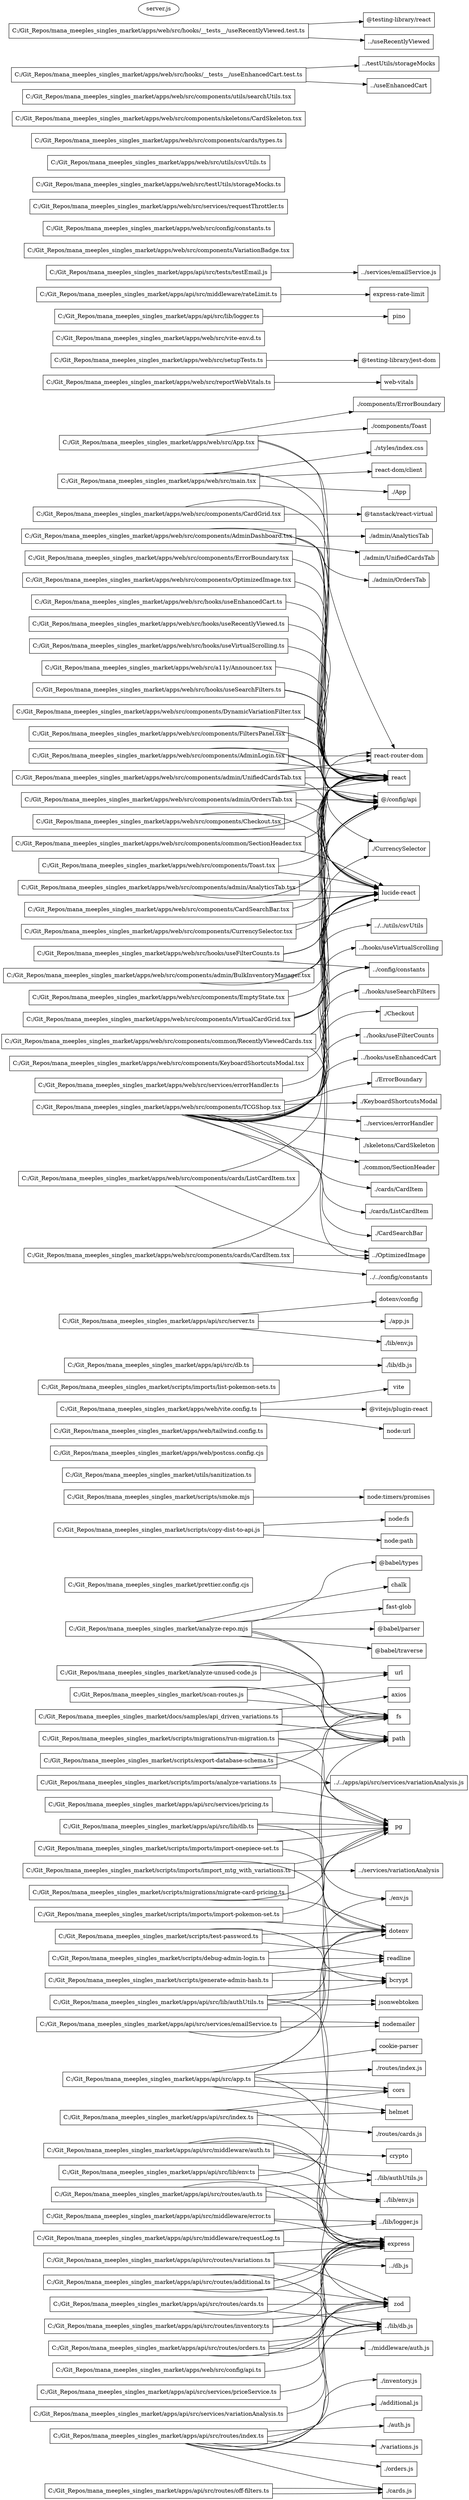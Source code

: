 digraph repo {
  rankdir=LR;
  n5383b0d [label="C:/Git_Repos/mana_meeples_singles_market/analyze-repo.mjs", shape=box];
  nccd [label="fs", shape=box];
  n346425 [label="path", shape=box];
  nfb9f9849 [label="fast-glob", shape=box];
  n4e76ce24 [label="@babel/parser", shape=box];
  n91f26a37 [label="@babel/traverse", shape=box];
  ne1c2f1d4 [label="@babel/types", shape=box];
  n5a3d71b [label="chalk", shape=box];
  n763e5ac6 [label="C:/Git_Repos/mana_meeples_singles_market/analyze-unused-code.js", shape=box];
  n1c56f [label="url", shape=box];
  n44c10a89 [label="C:/Git_Repos/mana_meeples_singles_market/prettier.config.cjs", shape=box];
  n64f6994f [label="C:/Git_Repos/mana_meeples_singles_market/scan-routes.js", shape=box];
  nb1fecaa7 [label="C:/Git_Repos/mana_meeples_singles_market/scripts/copy-dist-to-api.js", shape=box];
  n7e076145 [label="node:fs", shape=box];
  n19b87a9d [label="node:path", shape=box];
  n50a277f5 [label="C:/Git_Repos/mana_meeples_singles_market/scripts/debug-admin-login.ts", shape=box];
  nb0f71304 [label="dotenv", shape=box];
  nace3aa4c [label="bcrypt", shape=box];
  ncc554e8a [label="readline", shape=box];
  n3cad11a [label="C:/Git_Repos/mana_meeples_singles_market/scripts/export-database-schema.ts", shape=box];
  ndf7 [label="pg", shape=box];
  nf21783a2 [label="C:/Git_Repos/mana_meeples_singles_market/scripts/generate-admin-hash.ts", shape=box];
  n54325be [label="C:/Git_Repos/mana_meeples_singles_market/scripts/smoke.mjs", shape=box];
  n65c6c061 [label="node:timers/promises", shape=box];
  n8cb617d0 [label="C:/Git_Repos/mana_meeples_singles_market/scripts/test-password.ts", shape=box];
  n14deb7c4 [label="C:/Git_Repos/mana_meeples_singles_market/utils/sanitization.ts", shape=box];
  ndae7ff91 [label="C:/Git_Repos/mana_meeples_singles_market/apps/web/postcss.config.cjs", shape=box];
  nff12907b [label="C:/Git_Repos/mana_meeples_singles_market/apps/web/tailwind.config.ts", shape=box];
  n2609d487 [label="C:/Git_Repos/mana_meeples_singles_market/apps/web/vite.config.ts", shape=box];
  n373c64 [label="vite", shape=box];
  n7ab93447 [label="@vitejs/plugin-react", shape=box];
  n42e4fff7 [label="node:url", shape=box];
  n88201cbf [label="C:/Git_Repos/mana_meeples_singles_market/docs/samples/api_driven_variations.ts", shape=box];
  n58f0c76 [label="axios", shape=box];
  n91908c92 [label="C:/Git_Repos/mana_meeples_singles_market/scripts/imports/analyze-variations.ts", shape=box];
  n35df80bc [label="../../apps/api/src/services/variationAnalysis.js", shape=box];
  nab97be62 [label="C:/Git_Repos/mana_meeples_singles_market/scripts/imports/import-onepiece-set.ts", shape=box];
  nb61e21d3 [label="C:/Git_Repos/mana_meeples_singles_market/scripts/imports/import-pokemon-set.ts", shape=box];
  n83aba73 [label="C:/Git_Repos/mana_meeples_singles_market/scripts/imports/import_mtg_with_variations.ts", shape=box];
  n2c70644d [label="../services/variationAnalysis", shape=box];
  n831bc96d [label="C:/Git_Repos/mana_meeples_singles_market/scripts/imports/list-pokemon-sets.ts", shape=box];
  n2e829851 [label="C:/Git_Repos/mana_meeples_singles_market/scripts/migrations/migrate-card-pricing.ts", shape=box];
  n43721b92 [label="C:/Git_Repos/mana_meeples_singles_market/scripts/migrations/run-migration.ts", shape=box];
  nacc77157 [label="C:/Git_Repos/mana_meeples_singles_market/apps/api/src/app.ts", shape=box];
  nb1fa8f70 [label="express", shape=box];
  nb73a046d [label="helmet", shape=box];
  n2eafad [label="cors", shape=box];
  n1999e3a8 [label="cookie-parser", shape=box];
  n140b0529 [label="./routes/index.js", shape=box];
  ndf7dca4 [label="C:/Git_Repos/mana_meeples_singles_market/apps/api/src/db.ts", shape=box];
  n58d3080e [label="./lib/db.js", shape=box];
  n5c7b2a46 [label="C:/Git_Repos/mana_meeples_singles_market/apps/api/src/index.ts", shape=box];
  nce670f8 [label="./routes/cards.js", shape=box];
  n5757a53f [label="C:/Git_Repos/mana_meeples_singles_market/apps/api/src/server.ts", shape=box];
  n5686a4ad [label="dotenv/config", shape=box];
  nc9ef137 [label="./app.js", shape=box];
  nc40bc535 [label="./lib/env.js", shape=box];
  nce1d9c1b [label="C:/Git_Repos/mana_meeples_singles_market/apps/web/src/App.tsx", shape=box];
  n675d97f [label="react", shape=box];
  n983fc1cc [label="react-router-dom", shape=box];
  n908c41ba [label="./components/ErrorBoundary", shape=box];
  n68dd298f [label="./components/Toast", shape=box];
  nae404a55 [label="C:/Git_Repos/mana_meeples_singles_market/apps/web/src/main.tsx", shape=box];
  nb7813e46 [label="react-dom/client", shape=box];
  n29e98a0 [label="./App", shape=box];
  n238f69bb [label="./styles/index.css", shape=box];
  nb52c8f37 [label="C:/Git_Repos/mana_meeples_singles_market/apps/web/src/reportWebVitals.ts", shape=box];
  ned28aa80 [label="web-vitals", shape=box];
  n320f9778 [label="C:/Git_Repos/mana_meeples_singles_market/apps/web/src/setupTests.ts", shape=box];
  n90deba02 [label="@testing-library/jest-dom", shape=box];
  ncd287c62 [label="C:/Git_Repos/mana_meeples_singles_market/apps/web/src/vite-env.d.ts", shape=box];
  nb1669019 [label="C:/Git_Repos/mana_meeples_singles_market/apps/api/src/lib/authUtils.ts", shape=box];
  n89dd680d [label="jsonwebtoken", shape=box];
  n1358deeb [label="./env.js", shape=box];
  n215c2a1a [label="C:/Git_Repos/mana_meeples_singles_market/apps/api/src/lib/db.ts", shape=box];
  nca6c055 [label="C:/Git_Repos/mana_meeples_singles_market/apps/api/src/lib/env.ts", shape=box];
  n1d7cf [label="zod", shape=box];
  nfdbbc248 [label="C:/Git_Repos/mana_meeples_singles_market/apps/api/src/lib/logger.ts", shape=box];
  n34817a [label="pino", shape=box];
  n19f52873 [label="C:/Git_Repos/mana_meeples_singles_market/apps/api/src/middleware/auth.ts", shape=box];
  naf6ef0c1 [label="crypto", shape=box];
  n6ed5bd27 [label="../lib/authUtils.js", shape=box];
  n9f96f063 [label="../lib/env.js", shape=box];
  n2298bdf7 [label="C:/Git_Repos/mana_meeples_singles_market/apps/api/src/middleware/error.ts", shape=box];
  n5b30d94e [label="../lib/logger.js", shape=box];
  ne3a09b64 [label="C:/Git_Repos/mana_meeples_singles_market/apps/api/src/middleware/rateLimit.ts", shape=box];
  n2d7f5b0b [label="express-rate-limit", shape=box];
  nff3e7a46 [label="C:/Git_Repos/mana_meeples_singles_market/apps/api/src/middleware/requestLog.ts", shape=box];
  n997a484c [label="C:/Git_Repos/mana_meeples_singles_market/apps/api/src/routes/additional.ts", shape=box];
  nbabebf20 [label="../lib/db.js", shape=box];
  n17c05bab [label="C:/Git_Repos/mana_meeples_singles_market/apps/api/src/routes/auth.ts", shape=box];
  n8a8d1a84 [label="C:/Git_Repos/mana_meeples_singles_market/apps/api/src/routes/cards.ts", shape=box];
  n91b1aeb5 [label="C:/Git_Repos/mana_meeples_singles_market/apps/api/src/routes/index.ts", shape=box];
  n90194a6e [label="./auth.js", shape=box];
  n1d522875 [label="./cards.js", shape=box];
  nade27d16 [label="./variations.js", shape=box];
  n834a1451 [label="./orders.js", shape=box];
  nf9e03f5c [label="./inventory.js", shape=box];
  nd513984f [label="./additional.js", shape=box];
  n7c151ceb [label="C:/Git_Repos/mana_meeples_singles_market/apps/api/src/routes/inventory.ts", shape=box];
  na7c32e8a [label="C:/Git_Repos/mana_meeples_singles_market/apps/api/src/routes/off-filters.ts", shape=box];
  nbd6d3fce [label="C:/Git_Repos/mana_meeples_singles_market/apps/api/src/routes/orders.ts", shape=box];
  n3851d481 [label="../middleware/auth.js", shape=box];
  n72492d13 [label="C:/Git_Repos/mana_meeples_singles_market/apps/api/src/routes/variations.ts", shape=box];
  n81b6efaa [label="../db.js", shape=box];
  n4f2a8c8e [label="C:/Git_Repos/mana_meeples_singles_market/apps/api/src/services/emailService.ts", shape=box];
  n738e2526 [label="nodemailer", shape=box];
  nc89a7dfb [label="C:/Git_Repos/mana_meeples_singles_market/apps/api/src/services/priceService.ts", shape=box];
  ne7a33ded [label="C:/Git_Repos/mana_meeples_singles_market/apps/api/src/services/pricing.ts", shape=box];
  nc313b784 [label="C:/Git_Repos/mana_meeples_singles_market/apps/api/src/services/variationAnalysis.ts", shape=box];
  n102ef826 [label="C:/Git_Repos/mana_meeples_singles_market/apps/api/src/tests/testEmail.js", shape=box];
  ndbb9359c [label="../services/emailService.js", shape=box];
  n77abccee [label="C:/Git_Repos/mana_meeples_singles_market/apps/web/src/a11y/Announcer.tsx", shape=box];
  nc5a18298 [label="C:/Git_Repos/mana_meeples_singles_market/apps/web/src/components/AdminDashboard.tsx", shape=box];
  n59fa91e2 [label="lucide-react", shape=box];
  n73e512fc [label="@/config/api", shape=box];
  ne1f24ef1 [label="./CurrencySelector", shape=box];
  nb5633ae3 [label="./admin/UnifiedCardsTab", shape=box];
  n18a3afaf [label="./admin/OrdersTab", shape=box];
  nf21bc890 [label="./admin/AnalyticsTab", shape=box];
  nfbc5896d [label="C:/Git_Repos/mana_meeples_singles_market/apps/web/src/components/AdminLogin.tsx", shape=box];
  n24a3c289 [label="C:/Git_Repos/mana_meeples_singles_market/apps/web/src/components/CardGrid.tsx", shape=box];
  nc633a875 [label="@tanstack/react-virtual", shape=box];
  n50d4225e [label="C:/Git_Repos/mana_meeples_singles_market/apps/web/src/components/CardSearchBar.tsx", shape=box];
  n4d38b559 [label="C:/Git_Repos/mana_meeples_singles_market/apps/web/src/components/Checkout.tsx", shape=box];
  n6a907223 [label="C:/Git_Repos/mana_meeples_singles_market/apps/web/src/components/CurrencySelector.tsx", shape=box];
  nd580d03f [label="C:/Git_Repos/mana_meeples_singles_market/apps/web/src/components/DynamicVariationFilter.tsx", shape=box];
  ncc0e6657 [label="C:/Git_Repos/mana_meeples_singles_market/apps/web/src/components/EmptyState.tsx", shape=box];
  nbc03d115 [label="C:/Git_Repos/mana_meeples_singles_market/apps/web/src/components/ErrorBoundary.tsx", shape=box];
  n1963555c [label="C:/Git_Repos/mana_meeples_singles_market/apps/web/src/components/FiltersPanel.tsx", shape=box];
  n3158431a [label="C:/Git_Repos/mana_meeples_singles_market/apps/web/src/components/KeyboardShortcutsModal.tsx", shape=box];
  n7d2ab387 [label="C:/Git_Repos/mana_meeples_singles_market/apps/web/src/components/OptimizedImage.tsx", shape=box];
  n95bf6db1 [label="C:/Git_Repos/mana_meeples_singles_market/apps/web/src/components/TCGShop.tsx", shape=box];
  n8fb63fda [label="./CardSearchBar", shape=box];
  n23b5949a [label="../hooks/useSearchFilters", shape=box];
  n7d386627 [label="./Checkout", shape=box];
  ne7fc9a95 [label="../hooks/useFilterCounts", shape=box];
  nbd48636f [label="../hooks/useEnhancedCart", shape=box];
  n197fe211 [label="./ErrorBoundary", shape=box];
  nde93c4a8 [label="./KeyboardShortcutsModal", shape=box];
  nc9d9e724 [label="../services/errorHandler", shape=box];
  n2d422331 [label="../config/constants", shape=box];
  n24299c47 [label="./skeletons/CardSkeleton", shape=box];
  ne2c78fcf [label="./common/SectionHeader", shape=box];
  n4f403f90 [label="./cards/CardItem", shape=box];
  nd6067ce [label="./cards/ListCardItem", shape=box];
  n85a3366a [label="C:/Git_Repos/mana_meeples_singles_market/apps/web/src/components/Toast.tsx", shape=box];
  n9492f263 [label="C:/Git_Repos/mana_meeples_singles_market/apps/web/src/components/VariationBadge.tsx", shape=box];
  n14525fe4 [label="C:/Git_Repos/mana_meeples_singles_market/apps/web/src/components/VirtualCardGrid.tsx", shape=box];
  n6de0e663 [label="../hooks/useVirtualScrolling", shape=box];
  n29787aaf [label="C:/Git_Repos/mana_meeples_singles_market/apps/web/src/config/api.ts", shape=box];
  n5193c65a [label="C:/Git_Repos/mana_meeples_singles_market/apps/web/src/config/constants.ts", shape=box];
  n47c97420 [label="C:/Git_Repos/mana_meeples_singles_market/apps/web/src/hooks/useEnhancedCart.ts", shape=box];
  nc9a7233a [label="C:/Git_Repos/mana_meeples_singles_market/apps/web/src/hooks/useFilterCounts.ts", shape=box];
  na3879c8a [label="C:/Git_Repos/mana_meeples_singles_market/apps/web/src/hooks/useRecentlyViewed.ts", shape=box];
  ne68bf9d1 [label="C:/Git_Repos/mana_meeples_singles_market/apps/web/src/hooks/useSearchFilters.ts", shape=box];
  na0336bac [label="C:/Git_Repos/mana_meeples_singles_market/apps/web/src/hooks/useVirtualScrolling.ts", shape=box];
  ne177584b [label="C:/Git_Repos/mana_meeples_singles_market/apps/web/src/services/errorHandler.ts", shape=box];
  nf56e0854 [label="C:/Git_Repos/mana_meeples_singles_market/apps/web/src/services/requestThrottler.ts", shape=box];
  n94a3911e [label="C:/Git_Repos/mana_meeples_singles_market/apps/web/src/testUtils/storageMocks.ts", shape=box];
  nd9e6d593 [label="C:/Git_Repos/mana_meeples_singles_market/apps/web/src/utils/csvUtils.ts", shape=box];
  n12e2ee82 [label="C:/Git_Repos/mana_meeples_singles_market/apps/web/src/components/admin/AnalyticsTab.tsx", shape=box];
  n1dab9636 [label="C:/Git_Repos/mana_meeples_singles_market/apps/web/src/components/admin/BulkInventoryManager.tsx", shape=box];
  n29e25789 [label="../../utils/csvUtils", shape=box];
  nae50dd73 [label="C:/Git_Repos/mana_meeples_singles_market/apps/web/src/components/admin/OrdersTab.tsx", shape=box];
  n2efcc7e7 [label="C:/Git_Repos/mana_meeples_singles_market/apps/web/src/components/admin/UnifiedCardsTab.tsx", shape=box];
  n2ea48102 [label="C:/Git_Repos/mana_meeples_singles_market/apps/web/src/components/cards/CardItem.tsx", shape=box];
  n36c60c3 [label="../OptimizedImage", shape=box];
  n237c2462 [label="../../config/constants", shape=box];
  nb029bec0 [label="C:/Git_Repos/mana_meeples_singles_market/apps/web/src/components/cards/ListCardItem.tsx", shape=box];
  n32881748 [label="C:/Git_Repos/mana_meeples_singles_market/apps/web/src/components/cards/types.ts", shape=box];
  n4bb0aaa6 [label="C:/Git_Repos/mana_meeples_singles_market/apps/web/src/components/common/RecentlyViewedCards.tsx", shape=box];
  n51065881 [label="C:/Git_Repos/mana_meeples_singles_market/apps/web/src/components/common/SectionHeader.tsx", shape=box];
  n82eb3339 [label="C:/Git_Repos/mana_meeples_singles_market/apps/web/src/components/skeletons/CardSkeleton.tsx", shape=box];
  n2e6869ee [label="C:/Git_Repos/mana_meeples_singles_market/apps/web/src/components/utils/searchUtils.tsx", shape=box];
  nb4ff4e2c [label="C:/Git_Repos/mana_meeples_singles_market/apps/web/src/hooks/__tests__/useEnhancedCart.test.ts", shape=box];
  n87e5086d [label="../testUtils/storageMocks", shape=box];
  n1ece208e [label="../useEnhancedCart", shape=box];
  n302ab82 [label="C:/Git_Repos/mana_meeples_singles_market/apps/web/src/hooks/__tests__/useRecentlyViewed.test.ts", shape=box];
  n63ed79ee [label="@testing-library/react", shape=box];
  ndf83c24 [label="../useRecentlyViewed", shape=box];
  n3bfea4fb [label="server.js", shape=ellipse];
  n5383b0d -> nccd;
  n5383b0d -> n346425;
  n5383b0d -> nfb9f9849;
  n5383b0d -> n4e76ce24;
  n5383b0d -> n91f26a37;
  n5383b0d -> ne1c2f1d4;
  n5383b0d -> n5a3d71b;
  n763e5ac6 -> nccd;
  n763e5ac6 -> n346425;
  n763e5ac6 -> n1c56f;
  n64f6994f -> nccd;
  n64f6994f -> n346425;
  n64f6994f -> n1c56f;
  nb1fecaa7 -> n7e076145;
  nb1fecaa7 -> n19b87a9d;
  n50a277f5 -> nb0f71304;
  n50a277f5 -> nace3aa4c;
  n50a277f5 -> ncc554e8a;
  n3cad11a -> nccd;
  n3cad11a -> n346425;
  n3cad11a -> ndf7;
  nf21783a2 -> nace3aa4c;
  nf21783a2 -> ncc554e8a;
  n54325be -> n65c6c061;
  n8cb617d0 -> nb0f71304;
  n8cb617d0 -> nace3aa4c;
  n8cb617d0 -> ncc554e8a;
  n2609d487 -> n373c64;
  n2609d487 -> n7ab93447;
  n2609d487 -> n42e4fff7;
  n88201cbf -> n58f0c76;
  n88201cbf -> nccd;
  n88201cbf -> n346425;
  n91908c92 -> ndf7;
  n91908c92 -> n35df80bc;
  nab97be62 -> ndf7;
  nab97be62 -> nb0f71304;
  nb61e21d3 -> ndf7;
  nb61e21d3 -> nb0f71304;
  n83aba73 -> ndf7;
  n83aba73 -> n2c70644d;
  n83aba73 -> nb0f71304;
  n2e829851 -> ndf7;
  n2e829851 -> nb0f71304;
  n43721b92 -> nccd;
  n43721b92 -> n346425;
  n43721b92 -> ndf7;
  nacc77157 -> nb1fa8f70;
  nacc77157 -> nb73a046d;
  nacc77157 -> n2eafad;
  nacc77157 -> n2eafad;
  nacc77157 -> n1999e3a8;
  nacc77157 -> n140b0529;
  nacc77157 -> n346425;
  nacc77157 -> nccd;
  ndf7dca4 -> n58d3080e;
  n5c7b2a46 -> nb1fa8f70;
  n5c7b2a46 -> n2eafad;
  n5c7b2a46 -> nb73a046d;
  n5c7b2a46 -> nce670f8;
  n5757a53f -> n5686a4ad;
  n5757a53f -> nc9ef137;
  n5757a53f -> nc40bc535;
  nce1d9c1b -> n675d97f;
  nce1d9c1b -> n983fc1cc;
  nce1d9c1b -> n908c41ba;
  nce1d9c1b -> n68dd298f;
  nae404a55 -> n675d97f;
  nae404a55 -> nb7813e46;
  nae404a55 -> n29e98a0;
  nae404a55 -> n238f69bb;
  nb52c8f37 -> ned28aa80;
  n320f9778 -> n90deba02;
  nb1669019 -> n89dd680d;
  nb1669019 -> nace3aa4c;
  nb1669019 -> n89dd680d;
  nb1669019 -> nb1fa8f70;
  nb1669019 -> n1358deeb;
  n215c2a1a -> ndf7;
  n215c2a1a -> ndf7;
  n215c2a1a -> n1358deeb;
  nca6c055 -> nb0f71304;
  nca6c055 -> n1d7cf;
  nfdbbc248 -> n34817a;
  n19f52873 -> nb1fa8f70;
  n19f52873 -> naf6ef0c1;
  n19f52873 -> n6ed5bd27;
  n19f52873 -> n9f96f063;
  n2298bdf7 -> nb1fa8f70;
  n2298bdf7 -> n5b30d94e;
  ne3a09b64 -> n2d7f5b0b;
  nff3e7a46 -> nb1fa8f70;
  nff3e7a46 -> n5b30d94e;
  n997a484c -> nb1fa8f70;
  n997a484c -> nb1fa8f70;
  n997a484c -> n1d7cf;
  n997a484c -> nbabebf20;
  n17c05bab -> nb1fa8f70;
  n17c05bab -> nb1fa8f70;
  n17c05bab -> n6ed5bd27;
  n17c05bab -> n9f96f063;
  n8a8d1a84 -> nb1fa8f70;
  n8a8d1a84 -> n1d7cf;
  n8a8d1a84 -> nbabebf20;
  n91b1aeb5 -> nb1fa8f70;
  n91b1aeb5 -> n1d7cf;
  n91b1aeb5 -> n90194a6e;
  n91b1aeb5 -> n1d522875;
  n91b1aeb5 -> nade27d16;
  n91b1aeb5 -> n834a1451;
  n91b1aeb5 -> nf9e03f5c;
  n91b1aeb5 -> nd513984f;
  n7c151ceb -> nb1fa8f70;
  n7c151ceb -> n1d7cf;
  n7c151ceb -> nbabebf20;
  na7c32e8a -> n1d522875;
  na7c32e8a -> n1d522875;
  nbd6d3fce -> nb1fa8f70;
  nbd6d3fce -> nb1fa8f70;
  nbd6d3fce -> n1d7cf;
  nbd6d3fce -> nbabebf20;
  nbd6d3fce -> n3851d481;
  n72492d13 -> nb1fa8f70;
  n72492d13 -> n1d7cf;
  n72492d13 -> n81b6efaa;
  n4f2a8c8e -> n738e2526;
  n4f2a8c8e -> n738e2526;
  n4f2a8c8e -> nb0f71304;
  nc89a7dfb -> nbabebf20;
  ne7a33ded -> ndf7;
  nc313b784 -> nbabebf20;
  n102ef826 -> ndbb9359c;
  n77abccee -> n675d97f;
  nc5a18298 -> n675d97f;
  nc5a18298 -> n59fa91e2;
  nc5a18298 -> n73e512fc;
  nc5a18298 -> ne1f24ef1;
  nc5a18298 -> nb5633ae3;
  nc5a18298 -> n18a3afaf;
  nc5a18298 -> nf21bc890;
  nfbc5896d -> n675d97f;
  nfbc5896d -> n983fc1cc;
  nfbc5896d -> n59fa91e2;
  nfbc5896d -> n73e512fc;
  n24a3c289 -> nc633a875;
  n24a3c289 -> n675d97f;
  n50d4225e -> n675d97f;
  n50d4225e -> n59fa91e2;
  n4d38b559 -> n675d97f;
  n4d38b559 -> n59fa91e2;
  n6a907223 -> n675d97f;
  n6a907223 -> n59fa91e2;
  nd580d03f -> n675d97f;
  nd580d03f -> n73e512fc;
  ncc0e6657 -> n59fa91e2;
  nbc03d115 -> n675d97f;
  n1963555c -> n675d97f;
  n1963555c -> n73e512fc;
  n3158431a -> n59fa91e2;
  n7d2ab387 -> n675d97f;
  n95bf6db1 -> n675d97f;
  n95bf6db1 -> n983fc1cc;
  n95bf6db1 -> n8fb63fda;
  n95bf6db1 -> n23b5949a;
  n95bf6db1 -> n59fa91e2;
  n95bf6db1 -> ne1f24ef1;
  n95bf6db1 -> n7d386627;
  n95bf6db1 -> ne7fc9a95;
  n95bf6db1 -> nbd48636f;
  n95bf6db1 -> n197fe211;
  n95bf6db1 -> nde93c4a8;
  n95bf6db1 -> nc9d9e724;
  n95bf6db1 -> n2d422331;
  n95bf6db1 -> n24299c47;
  n95bf6db1 -> ne2c78fcf;
  n95bf6db1 -> n4f403f90;
  n95bf6db1 -> nd6067ce;
  n95bf6db1 -> n73e512fc;
  n85a3366a -> n675d97f;
  n85a3366a -> n59fa91e2;
  n14525fe4 -> n675d97f;
  n14525fe4 -> n59fa91e2;
  n14525fe4 -> n6de0e663;
  n29787aaf -> n1d7cf;
  n47c97420 -> n675d97f;
  nc9a7233a -> n675d97f;
  nc9a7233a -> n2d422331;
  nc9a7233a -> n73e512fc;
  na3879c8a -> n675d97f;
  ne68bf9d1 -> n675d97f;
  ne68bf9d1 -> n73e512fc;
  na0336bac -> n675d97f;
  ne177584b -> n2d422331;
  n12e2ee82 -> n675d97f;
  n12e2ee82 -> n59fa91e2;
  n12e2ee82 -> n73e512fc;
  n1dab9636 -> n675d97f;
  n1dab9636 -> n59fa91e2;
  n1dab9636 -> n29e25789;
  n1dab9636 -> n73e512fc;
  nae50dd73 -> n675d97f;
  nae50dd73 -> n59fa91e2;
  nae50dd73 -> n73e512fc;
  n2efcc7e7 -> n675d97f;
  n2efcc7e7 -> n983fc1cc;
  n2efcc7e7 -> n59fa91e2;
  n2efcc7e7 -> n73e512fc;
  n2ea48102 -> n675d97f;
  n2ea48102 -> n36c60c3;
  n2ea48102 -> n237c2462;
  nb029bec0 -> n675d97f;
  nb029bec0 -> n36c60c3;
  n4bb0aaa6 -> n675d97f;
  n4bb0aaa6 -> n59fa91e2;
  n4bb0aaa6 -> n36c60c3;
  n51065881 -> n675d97f;
  n51065881 -> n59fa91e2;
  nb4ff4e2c -> n87e5086d;
  nb4ff4e2c -> n1ece208e;
  n302ab82 -> n63ed79ee;
  n302ab82 -> ndf83c24;
}